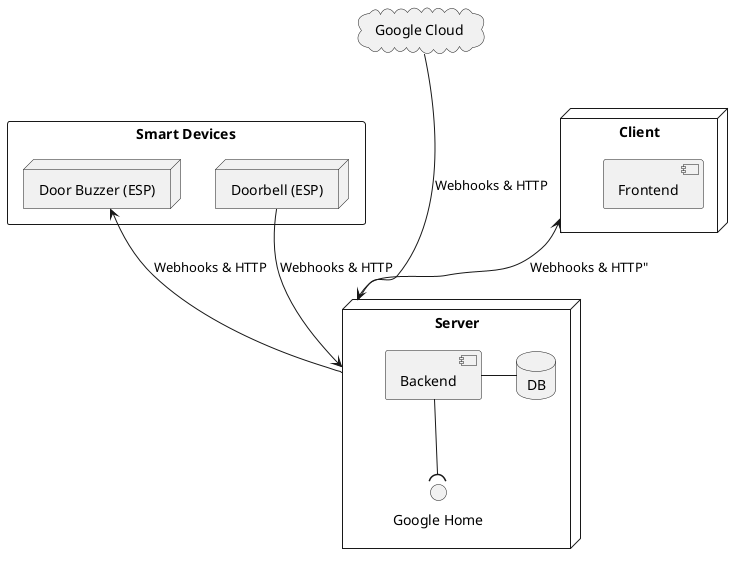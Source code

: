 @startuml

rectangle "Smart Devices" {
    node "Door Buzzer (ESP)" as doorbellbuzzer
    node "Doorbell (ESP)" as doorbell
}
cloud "Google Cloud" as gc
node "Client" as client {
    component Frontend as frontend
}
node Server as server {
    component Backend as backend
    database DB
    interface "Google Home" as gh
    backend - DB
    backend --( gh
}

client <--> server : "Webhooks & HTTP""
gc --- server : "Webhooks & HTTP"
doorbellbuzzer <- server : "Webhooks & HTTP"
doorbell --> server : "Webhooks & HTTP"


@enduml